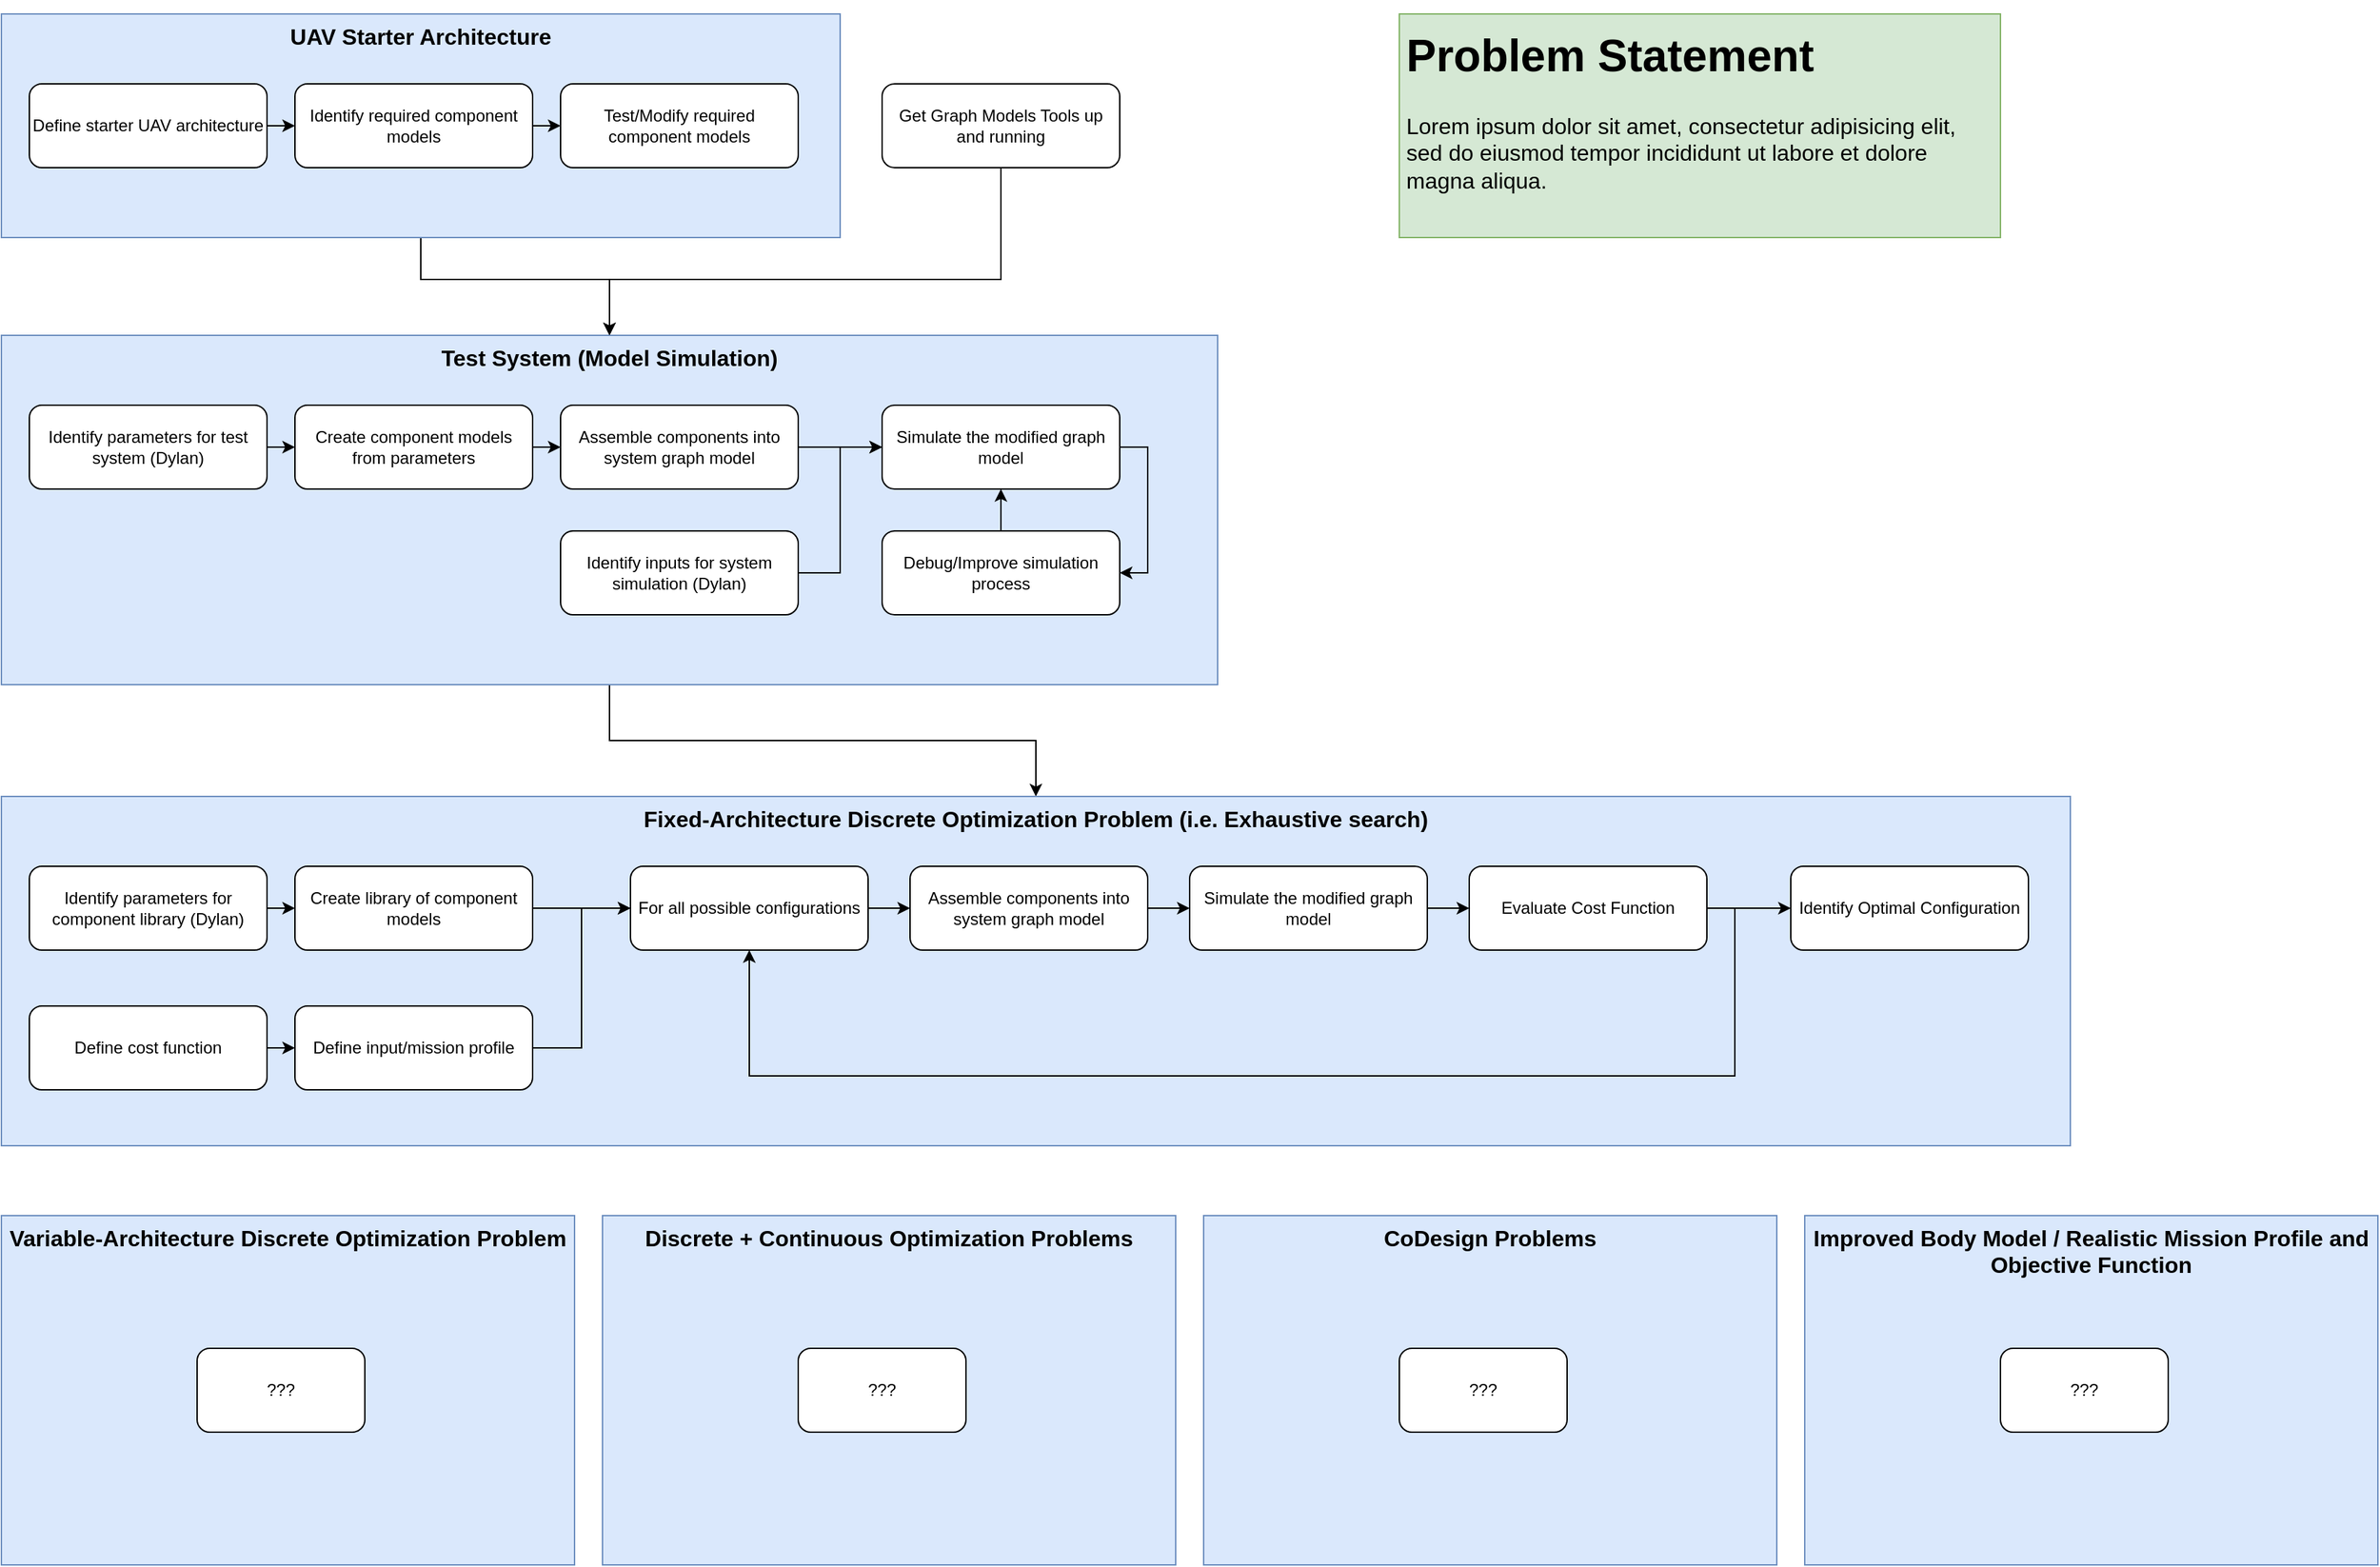 <mxfile version="13.9.9" type="device"><diagram id="yvDoHbCL6oyfTHlXi6eG" name="Page-1"><mxGraphModel dx="2560" dy="2580" grid="1" gridSize="10" guides="1" tooltips="1" connect="1" arrows="1" fold="1" page="1" pageScale="1" pageWidth="850" pageHeight="1100" math="0" shadow="0"><root><mxCell id="0"/><mxCell id="1" parent="0"/><mxCell id="McY7KbpxvWOu1cVv7565-12" style="edgeStyle=orthogonalEdgeStyle;rounded=0;orthogonalLoop=1;jettySize=auto;html=1;exitX=0.5;exitY=1;exitDx=0;exitDy=0;entryX=0.5;entryY=0;entryDx=0;entryDy=0;" edge="1" parent="1" source="McY7KbpxvWOu1cVv7565-6" target="McY7KbpxvWOu1cVv7565-3"><mxGeometry relative="1" as="geometry"><Array as="points"><mxPoint x="380" y="-60"/><mxPoint x="515" y="-60"/></Array></mxGeometry></mxCell><mxCell id="McY7KbpxvWOu1cVv7565-6" value="UAV Starter Architecture" style="rounded=0;whiteSpace=wrap;html=1;horizontal=1;verticalAlign=top;fillColor=#dae8fc;strokeColor=#6c8ebf;fontStyle=1;fontSize=16;" vertex="1" parent="1"><mxGeometry x="80" y="-250" width="600" height="160" as="geometry"/></mxCell><mxCell id="McY7KbpxvWOu1cVv7565-52" style="edgeStyle=orthogonalEdgeStyle;rounded=0;orthogonalLoop=1;jettySize=auto;html=1;exitX=0.5;exitY=1;exitDx=0;exitDy=0;entryX=0.5;entryY=0;entryDx=0;entryDy=0;" edge="1" parent="1" source="McY7KbpxvWOu1cVv7565-3" target="McY7KbpxvWOu1cVv7565-27"><mxGeometry relative="1" as="geometry"/></mxCell><mxCell id="McY7KbpxvWOu1cVv7565-3" value="Test System (Model Simulation)" style="rounded=0;whiteSpace=wrap;html=1;horizontal=1;verticalAlign=top;fillColor=#dae8fc;strokeColor=#6c8ebf;fontStyle=1;fontSize=16;" vertex="1" parent="1"><mxGeometry x="80" y="-20" width="870" height="250" as="geometry"/></mxCell><mxCell id="McY7KbpxvWOu1cVv7565-15" style="edgeStyle=orthogonalEdgeStyle;rounded=0;orthogonalLoop=1;jettySize=auto;html=1;exitX=1;exitY=0.5;exitDx=0;exitDy=0;entryX=0;entryY=0.5;entryDx=0;entryDy=0;" edge="1" parent="1" source="McY7KbpxvWOu1cVv7565-2" target="McY7KbpxvWOu1cVv7565-18"><mxGeometry relative="1" as="geometry"><mxPoint x="670" y="60.0" as="targetPoint"/></mxGeometry></mxCell><mxCell id="McY7KbpxvWOu1cVv7565-2" value="Assemble components into system graph model" style="rounded=1;whiteSpace=wrap;html=1;" vertex="1" parent="1"><mxGeometry x="480" y="30" width="170" height="60" as="geometry"/></mxCell><mxCell id="McY7KbpxvWOu1cVv7565-13" style="edgeStyle=orthogonalEdgeStyle;rounded=0;orthogonalLoop=1;jettySize=auto;html=1;exitX=0.5;exitY=1;exitDx=0;exitDy=0;entryX=0.5;entryY=0;entryDx=0;entryDy=0;" edge="1" parent="1" source="McY7KbpxvWOu1cVv7565-4" target="McY7KbpxvWOu1cVv7565-3"><mxGeometry relative="1" as="geometry"><Array as="points"><mxPoint x="795" y="-60"/><mxPoint x="515" y="-60"/></Array></mxGeometry></mxCell><mxCell id="McY7KbpxvWOu1cVv7565-4" value="Get Graph Models Tools up and running" style="rounded=1;whiteSpace=wrap;html=1;" vertex="1" parent="1"><mxGeometry x="710" y="-200" width="170" height="60" as="geometry"/></mxCell><mxCell id="McY7KbpxvWOu1cVv7565-10" style="edgeStyle=orthogonalEdgeStyle;rounded=0;orthogonalLoop=1;jettySize=auto;html=1;exitX=1;exitY=0.5;exitDx=0;exitDy=0;entryX=0;entryY=0.5;entryDx=0;entryDy=0;" edge="1" parent="1" source="McY7KbpxvWOu1cVv7565-5" target="McY7KbpxvWOu1cVv7565-8"><mxGeometry relative="1" as="geometry"/></mxCell><mxCell id="McY7KbpxvWOu1cVv7565-5" value="Define starter UAV architecture" style="rounded=1;whiteSpace=wrap;html=1;" vertex="1" parent="1"><mxGeometry x="100" y="-200" width="170" height="60" as="geometry"/></mxCell><mxCell id="McY7KbpxvWOu1cVv7565-11" style="edgeStyle=orthogonalEdgeStyle;rounded=0;orthogonalLoop=1;jettySize=auto;html=1;exitX=1;exitY=0.5;exitDx=0;exitDy=0;entryX=0;entryY=0.5;entryDx=0;entryDy=0;" edge="1" parent="1" source="McY7KbpxvWOu1cVv7565-8" target="McY7KbpxvWOu1cVv7565-9"><mxGeometry relative="1" as="geometry"/></mxCell><mxCell id="McY7KbpxvWOu1cVv7565-8" value="Identify required component models" style="rounded=1;whiteSpace=wrap;html=1;" vertex="1" parent="1"><mxGeometry x="290" y="-200" width="170" height="60" as="geometry"/></mxCell><mxCell id="McY7KbpxvWOu1cVv7565-9" value="Test/Modify required component models" style="rounded=1;whiteSpace=wrap;html=1;" vertex="1" parent="1"><mxGeometry x="480" y="-200" width="170" height="60" as="geometry"/></mxCell><mxCell id="McY7KbpxvWOu1cVv7565-19" style="edgeStyle=orthogonalEdgeStyle;rounded=0;orthogonalLoop=1;jettySize=auto;html=1;exitX=1;exitY=0.5;exitDx=0;exitDy=0;entryX=0;entryY=0.5;entryDx=0;entryDy=0;" edge="1" parent="1" source="McY7KbpxvWOu1cVv7565-16" target="McY7KbpxvWOu1cVv7565-18"><mxGeometry relative="1" as="geometry"/></mxCell><mxCell id="McY7KbpxvWOu1cVv7565-16" value="Identify inputs for system simulation (Dylan)" style="rounded=1;whiteSpace=wrap;html=1;" vertex="1" parent="1"><mxGeometry x="480" y="120" width="170" height="60" as="geometry"/></mxCell><mxCell id="McY7KbpxvWOu1cVv7565-25" style="edgeStyle=orthogonalEdgeStyle;rounded=0;orthogonalLoop=1;jettySize=auto;html=1;exitX=1;exitY=0.5;exitDx=0;exitDy=0;entryX=1;entryY=0.5;entryDx=0;entryDy=0;" edge="1" parent="1" source="McY7KbpxvWOu1cVv7565-18" target="McY7KbpxvWOu1cVv7565-24"><mxGeometry relative="1" as="geometry"/></mxCell><mxCell id="McY7KbpxvWOu1cVv7565-18" value="Simulate the modified graph model" style="rounded=1;whiteSpace=wrap;html=1;" vertex="1" parent="1"><mxGeometry x="710" y="30" width="170" height="60" as="geometry"/></mxCell><mxCell id="McY7KbpxvWOu1cVv7565-22" style="edgeStyle=orthogonalEdgeStyle;rounded=0;orthogonalLoop=1;jettySize=auto;html=1;exitX=1;exitY=0.5;exitDx=0;exitDy=0;entryX=0;entryY=0.5;entryDx=0;entryDy=0;" edge="1" parent="1" source="McY7KbpxvWOu1cVv7565-20" target="McY7KbpxvWOu1cVv7565-21"><mxGeometry relative="1" as="geometry"/></mxCell><mxCell id="McY7KbpxvWOu1cVv7565-20" value="Identify parameters for test system (Dylan)" style="rounded=1;whiteSpace=wrap;html=1;" vertex="1" parent="1"><mxGeometry x="100" y="30" width="170" height="60" as="geometry"/></mxCell><mxCell id="McY7KbpxvWOu1cVv7565-23" style="edgeStyle=orthogonalEdgeStyle;rounded=0;orthogonalLoop=1;jettySize=auto;html=1;exitX=1;exitY=0.5;exitDx=0;exitDy=0;entryX=0;entryY=0.5;entryDx=0;entryDy=0;" edge="1" parent="1" source="McY7KbpxvWOu1cVv7565-21" target="McY7KbpxvWOu1cVv7565-2"><mxGeometry relative="1" as="geometry"/></mxCell><mxCell id="McY7KbpxvWOu1cVv7565-21" value="Create component models from parameters" style="rounded=1;whiteSpace=wrap;html=1;" vertex="1" parent="1"><mxGeometry x="290" y="30" width="170" height="60" as="geometry"/></mxCell><mxCell id="McY7KbpxvWOu1cVv7565-26" style="edgeStyle=orthogonalEdgeStyle;rounded=0;orthogonalLoop=1;jettySize=auto;html=1;exitX=0.5;exitY=0;exitDx=0;exitDy=0;entryX=0.5;entryY=1;entryDx=0;entryDy=0;" edge="1" parent="1" source="McY7KbpxvWOu1cVv7565-24" target="McY7KbpxvWOu1cVv7565-18"><mxGeometry relative="1" as="geometry"/></mxCell><mxCell id="McY7KbpxvWOu1cVv7565-24" value="Debug/Improve simulation process" style="rounded=1;whiteSpace=wrap;html=1;" vertex="1" parent="1"><mxGeometry x="710" y="120" width="170" height="60" as="geometry"/></mxCell><mxCell id="McY7KbpxvWOu1cVv7565-27" value="Fixed-Architecture Discrete Optimization Problem (i.e. Exhaustive search)" style="rounded=0;whiteSpace=wrap;html=1;horizontal=1;verticalAlign=top;fillColor=#dae8fc;strokeColor=#6c8ebf;fontStyle=1;fontSize=16;" vertex="1" parent="1"><mxGeometry x="80" y="310" width="1480" height="250" as="geometry"/></mxCell><mxCell id="McY7KbpxvWOu1cVv7565-28" style="edgeStyle=orthogonalEdgeStyle;rounded=0;orthogonalLoop=1;jettySize=auto;html=1;exitX=1;exitY=0.5;exitDx=0;exitDy=0;entryX=0;entryY=0.5;entryDx=0;entryDy=0;" edge="1" source="McY7KbpxvWOu1cVv7565-29" target="McY7KbpxvWOu1cVv7565-35" parent="1"><mxGeometry relative="1" as="geometry"><mxPoint x="780" y="390" as="targetPoint"/></mxGeometry></mxCell><mxCell id="McY7KbpxvWOu1cVv7565-29" value="Assemble components into system graph model" style="rounded=1;whiteSpace=wrap;html=1;" vertex="1" parent="1"><mxGeometry x="730" y="360" width="170" height="60" as="geometry"/></mxCell><mxCell id="McY7KbpxvWOu1cVv7565-50" style="edgeStyle=orthogonalEdgeStyle;rounded=0;orthogonalLoop=1;jettySize=auto;html=1;exitX=1;exitY=0.5;exitDx=0;exitDy=0;entryX=0;entryY=0.5;entryDx=0;entryDy=0;" edge="1" parent="1" source="McY7KbpxvWOu1cVv7565-35" target="McY7KbpxvWOu1cVv7565-49"><mxGeometry relative="1" as="geometry"/></mxCell><mxCell id="McY7KbpxvWOu1cVv7565-35" value="Simulate the modified graph model" style="rounded=1;whiteSpace=wrap;html=1;" vertex="1" parent="1"><mxGeometry x="930" y="360" width="170" height="60" as="geometry"/></mxCell><mxCell id="McY7KbpxvWOu1cVv7565-36" style="edgeStyle=orthogonalEdgeStyle;rounded=0;orthogonalLoop=1;jettySize=auto;html=1;exitX=1;exitY=0.5;exitDx=0;exitDy=0;entryX=0;entryY=0.5;entryDx=0;entryDy=0;" edge="1" source="McY7KbpxvWOu1cVv7565-37" target="McY7KbpxvWOu1cVv7565-39" parent="1"><mxGeometry relative="1" as="geometry"/></mxCell><mxCell id="McY7KbpxvWOu1cVv7565-37" value="Identify parameters for component library (Dylan)" style="rounded=1;whiteSpace=wrap;html=1;" vertex="1" parent="1"><mxGeometry x="100" y="360" width="170" height="60" as="geometry"/></mxCell><mxCell id="McY7KbpxvWOu1cVv7565-47" style="edgeStyle=orthogonalEdgeStyle;rounded=0;orthogonalLoop=1;jettySize=auto;html=1;exitX=1;exitY=0.5;exitDx=0;exitDy=0;entryX=0;entryY=0.5;entryDx=0;entryDy=0;" edge="1" parent="1" source="McY7KbpxvWOu1cVv7565-39" target="McY7KbpxvWOu1cVv7565-45"><mxGeometry relative="1" as="geometry"/></mxCell><mxCell id="McY7KbpxvWOu1cVv7565-39" value="Create library of component models" style="rounded=1;whiteSpace=wrap;html=1;" vertex="1" parent="1"><mxGeometry x="290" y="360" width="170" height="60" as="geometry"/></mxCell><mxCell id="McY7KbpxvWOu1cVv7565-44" style="edgeStyle=orthogonalEdgeStyle;rounded=0;orthogonalLoop=1;jettySize=auto;html=1;exitX=1;exitY=0.5;exitDx=0;exitDy=0;entryX=0;entryY=0.5;entryDx=0;entryDy=0;" edge="1" parent="1" source="McY7KbpxvWOu1cVv7565-42" target="McY7KbpxvWOu1cVv7565-43"><mxGeometry relative="1" as="geometry"/></mxCell><mxCell id="McY7KbpxvWOu1cVv7565-42" value="Define cost function" style="rounded=1;whiteSpace=wrap;html=1;" vertex="1" parent="1"><mxGeometry x="100" y="460" width="170" height="60" as="geometry"/></mxCell><mxCell id="McY7KbpxvWOu1cVv7565-46" style="edgeStyle=orthogonalEdgeStyle;rounded=0;orthogonalLoop=1;jettySize=auto;html=1;exitX=1;exitY=0.5;exitDx=0;exitDy=0;entryX=0;entryY=0.5;entryDx=0;entryDy=0;" edge="1" parent="1" source="McY7KbpxvWOu1cVv7565-43" target="McY7KbpxvWOu1cVv7565-45"><mxGeometry relative="1" as="geometry"/></mxCell><mxCell id="McY7KbpxvWOu1cVv7565-43" value="Define input/mission profile" style="rounded=1;whiteSpace=wrap;html=1;" vertex="1" parent="1"><mxGeometry x="290" y="460" width="170" height="60" as="geometry"/></mxCell><mxCell id="McY7KbpxvWOu1cVv7565-48" style="edgeStyle=orthogonalEdgeStyle;rounded=0;orthogonalLoop=1;jettySize=auto;html=1;exitX=1;exitY=0.5;exitDx=0;exitDy=0;entryX=0;entryY=0.5;entryDx=0;entryDy=0;" edge="1" parent="1" source="McY7KbpxvWOu1cVv7565-45" target="McY7KbpxvWOu1cVv7565-29"><mxGeometry relative="1" as="geometry"/></mxCell><mxCell id="McY7KbpxvWOu1cVv7565-45" value="For all possible configurations" style="rounded=1;whiteSpace=wrap;html=1;" vertex="1" parent="1"><mxGeometry x="530" y="360" width="170" height="60" as="geometry"/></mxCell><mxCell id="McY7KbpxvWOu1cVv7565-51" style="edgeStyle=orthogonalEdgeStyle;rounded=0;orthogonalLoop=1;jettySize=auto;html=1;exitX=1;exitY=0.5;exitDx=0;exitDy=0;entryX=0.5;entryY=1;entryDx=0;entryDy=0;" edge="1" parent="1" source="McY7KbpxvWOu1cVv7565-49" target="McY7KbpxvWOu1cVv7565-45"><mxGeometry relative="1" as="geometry"><Array as="points"><mxPoint x="1320" y="390"/><mxPoint x="1320" y="510"/><mxPoint x="615" y="510"/></Array></mxGeometry></mxCell><mxCell id="McY7KbpxvWOu1cVv7565-55" style="edgeStyle=orthogonalEdgeStyle;rounded=0;orthogonalLoop=1;jettySize=auto;html=1;exitX=1;exitY=0.5;exitDx=0;exitDy=0;entryX=0;entryY=0.5;entryDx=0;entryDy=0;" edge="1" parent="1" source="McY7KbpxvWOu1cVv7565-49" target="McY7KbpxvWOu1cVv7565-54"><mxGeometry relative="1" as="geometry"/></mxCell><mxCell id="McY7KbpxvWOu1cVv7565-49" value="Evaluate Cost Function" style="rounded=1;whiteSpace=wrap;html=1;" vertex="1" parent="1"><mxGeometry x="1130" y="360" width="170" height="60" as="geometry"/></mxCell><mxCell id="McY7KbpxvWOu1cVv7565-54" value="Identify Optimal Configuration" style="rounded=1;whiteSpace=wrap;html=1;" vertex="1" parent="1"><mxGeometry x="1360" y="360" width="170" height="60" as="geometry"/></mxCell><mxCell id="McY7KbpxvWOu1cVv7565-56" value="Variable-Architecture Discrete Optimization Problem" style="rounded=0;whiteSpace=wrap;html=1;horizontal=1;verticalAlign=top;fillColor=#dae8fc;strokeColor=#6c8ebf;fontStyle=1;fontSize=16;" vertex="1" parent="1"><mxGeometry x="80" y="610" width="410" height="250" as="geometry"/></mxCell><mxCell id="McY7KbpxvWOu1cVv7565-75" value="???" style="rounded=1;whiteSpace=wrap;html=1;" vertex="1" parent="1"><mxGeometry x="220" y="705" width="120" height="60" as="geometry"/></mxCell><mxCell id="McY7KbpxvWOu1cVv7565-76" value="Discrete + Continuous Optimization Problems" style="rounded=0;whiteSpace=wrap;html=1;horizontal=1;verticalAlign=top;fillColor=#dae8fc;strokeColor=#6c8ebf;fontStyle=1;fontSize=16;" vertex="1" parent="1"><mxGeometry x="510" y="610" width="410" height="250" as="geometry"/></mxCell><mxCell id="McY7KbpxvWOu1cVv7565-77" value="???" style="rounded=1;whiteSpace=wrap;html=1;" vertex="1" parent="1"><mxGeometry x="650" y="705" width="120" height="60" as="geometry"/></mxCell><mxCell id="McY7KbpxvWOu1cVv7565-78" value="CoDesign Problems" style="rounded=0;whiteSpace=wrap;html=1;horizontal=1;verticalAlign=top;fillColor=#dae8fc;strokeColor=#6c8ebf;fontStyle=1;fontSize=16;" vertex="1" parent="1"><mxGeometry x="940" y="610" width="410" height="250" as="geometry"/></mxCell><mxCell id="McY7KbpxvWOu1cVv7565-79" value="???" style="rounded=1;whiteSpace=wrap;html=1;" vertex="1" parent="1"><mxGeometry x="1080" y="705" width="120" height="60" as="geometry"/></mxCell><mxCell id="McY7KbpxvWOu1cVv7565-80" value="Improved Body Model / Realistic Mission Profile and Objective Function" style="rounded=0;whiteSpace=wrap;html=1;horizontal=1;verticalAlign=top;fillColor=#dae8fc;strokeColor=#6c8ebf;fontStyle=1;fontSize=16;" vertex="1" parent="1"><mxGeometry x="1370" y="610" width="410" height="250" as="geometry"/></mxCell><mxCell id="McY7KbpxvWOu1cVv7565-81" value="???" style="rounded=1;whiteSpace=wrap;html=1;" vertex="1" parent="1"><mxGeometry x="1510" y="705" width="120" height="60" as="geometry"/></mxCell><mxCell id="McY7KbpxvWOu1cVv7565-83" value="&lt;h1&gt;Problem Statement&lt;/h1&gt;&lt;p&gt;Lorem ipsum dolor sit amet, consectetur adipisicing elit, sed do eiusmod tempor incididunt ut labore et dolore magna aliqua.&lt;/p&gt;" style="text;html=1;strokeColor=#82b366;fillColor=#d5e8d4;spacing=5;spacingTop=-20;whiteSpace=wrap;overflow=hidden;rounded=0;fontSize=16;" vertex="1" parent="1"><mxGeometry x="1080" y="-250" width="430" height="160" as="geometry"/></mxCell></root></mxGraphModel></diagram></mxfile>